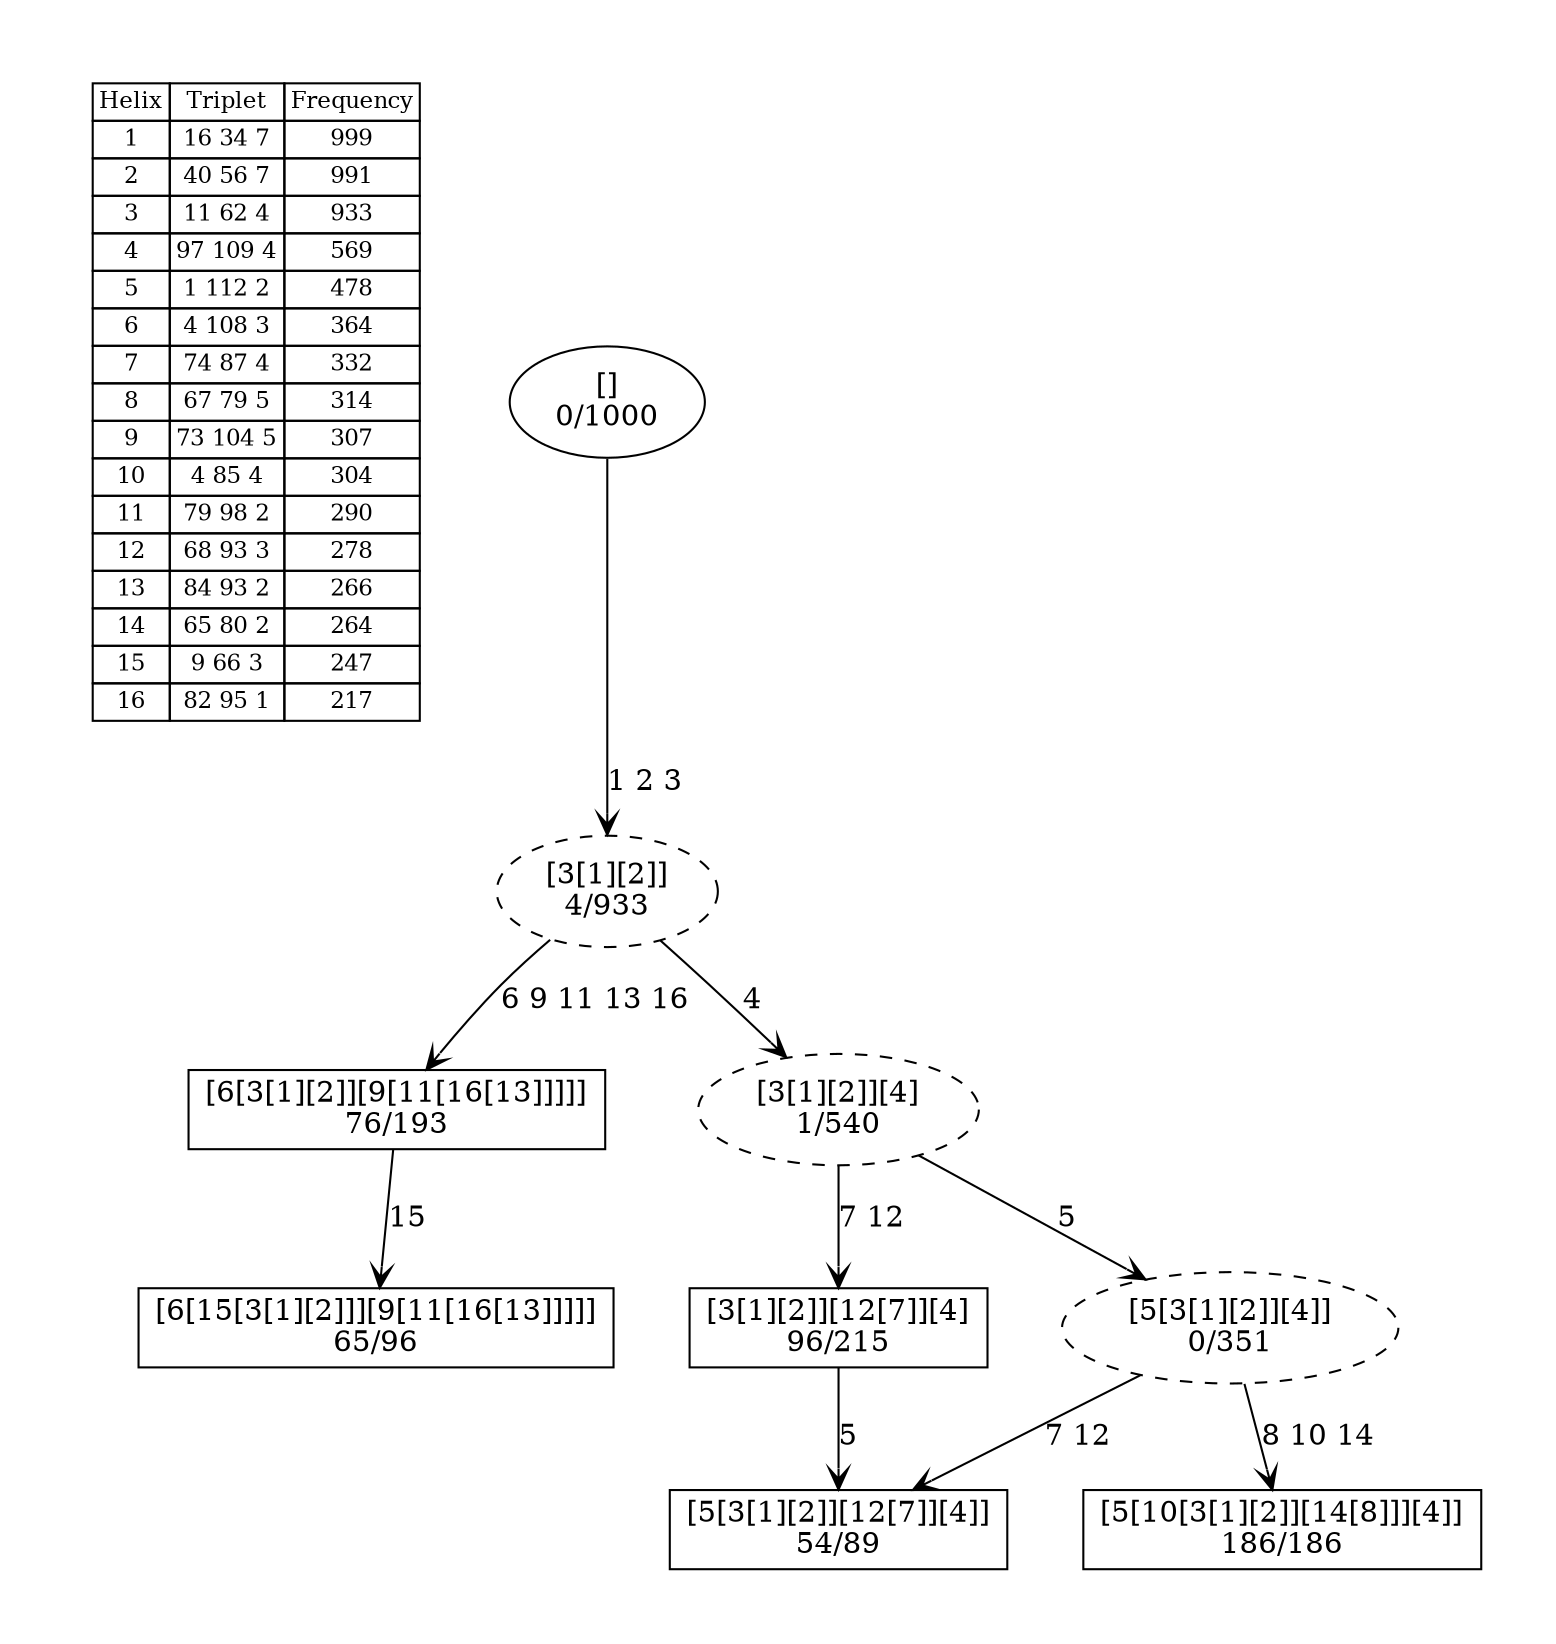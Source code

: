 digraph G {
	pad = 0.5;
	nodesep = 0.5;
"legend" [label = < <table border="0" cellborder="1" cellspacing="0"><tr><td>Helix</td><td>Triplet</td><td>Frequency</td></tr>
<tr><td>1</td><td>16 34 7</td><td>999</td></tr>
<tr><td>2</td><td>40 56 7</td><td>991</td></tr>
<tr><td>3</td><td>11 62 4</td><td>933</td></tr>
<tr><td>4</td><td>97 109 4</td><td>569</td></tr>
<tr><td>5</td><td>1 112 2</td><td>478</td></tr>
<tr><td>6</td><td>4 108 3</td><td>364</td></tr>
<tr><td>7</td><td>74 87 4</td><td>332</td></tr>
<tr><td>8</td><td>67 79 5</td><td>314</td></tr>
<tr><td>9</td><td>73 104 5</td><td>307</td></tr>
<tr><td>10</td><td>4 85 4</td><td>304</td></tr>
<tr><td>11</td><td>79 98 2</td><td>290</td></tr>
<tr><td>12</td><td>68 93 3</td><td>278</td></tr>
<tr><td>13</td><td>84 93 2</td><td>266</td></tr>
<tr><td>14</td><td>65 80 2</td><td>264</td></tr>
<tr><td>15</td><td>9 66 3</td><td>247</td></tr>
<tr><td>16</td><td>82 95 1</td><td>217</td></tr>
</table>>, shape = plaintext, fontsize=11];
"1 2 3 4 5 8 10 14 " [shape = box];
"1 2 3 4 7 12 " [shape = box];
"1 2 3 6 9 11 13 16 " [shape = box];
"1 2 3 6 9 11 13 15 16 " [shape = box];
"1 2 3 4 5 7 12 " [shape = box];
"1 2 3 4 " [style = dashed];
"1 2 3 " [style = dashed];
"1 2 3 4 5 " [style = dashed];
"1 2 3 4 5 8 10 14 " [label = "[5[10[3[1][2]][14[8]]][4]]\n186/186"];
"1 2 3 4 7 12 " [label = "[3[1][2]][12[7]][4]\n96/215"];
"1 2 3 6 9 11 13 16 " [label = "[6[3[1][2]][9[11[16[13]]]]]\n76/193"];
"1 2 3 6 9 11 13 15 16 " [label = "[6[15[3[1][2]]][9[11[16[13]]]]]\n65/96"];
"1 2 3 4 5 7 12 " [label = "[5[3[1][2]][12[7]][4]]\n54/89"];
"1 2 3 4 " [label = "[3[1][2]][4]\n1/540"];
"1 2 3 " [label = "[3[1][2]]\n4/933"];
"1 2 3 4 5 " [label = "[5[3[1][2]][4]]\n0/351"];
"" [label = "[]\n0/1000"];
"1 2 3 4 7 12 " -> "1 2 3 4 5 7 12 " [label = "5 ", arrowhead = vee];
"1 2 3 6 9 11 13 16 " -> "1 2 3 6 9 11 13 15 16 " [label = "15 ", arrowhead = vee];
"1 2 3 4 " -> "1 2 3 4 7 12 " [label = "7 12 ", arrowhead = vee];
"1 2 3 4 " -> "1 2 3 4 5 " [label = "5 ", arrowhead = vee];
"1 2 3 " -> "1 2 3 6 9 11 13 16 " [label = "6 9 11 13 16 ", arrowhead = vee];
"1 2 3 " -> "1 2 3 4 " [label = "4 ", arrowhead = vee];
"1 2 3 4 5 " -> "1 2 3 4 5 8 10 14 " [label = "8 10 14 ", arrowhead = vee];
"1 2 3 4 5 " -> "1 2 3 4 5 7 12 " [label = "7 12 ", arrowhead = vee];
"" -> "1 2 3 " [label = "1 2 3 ", arrowhead = vee];
}